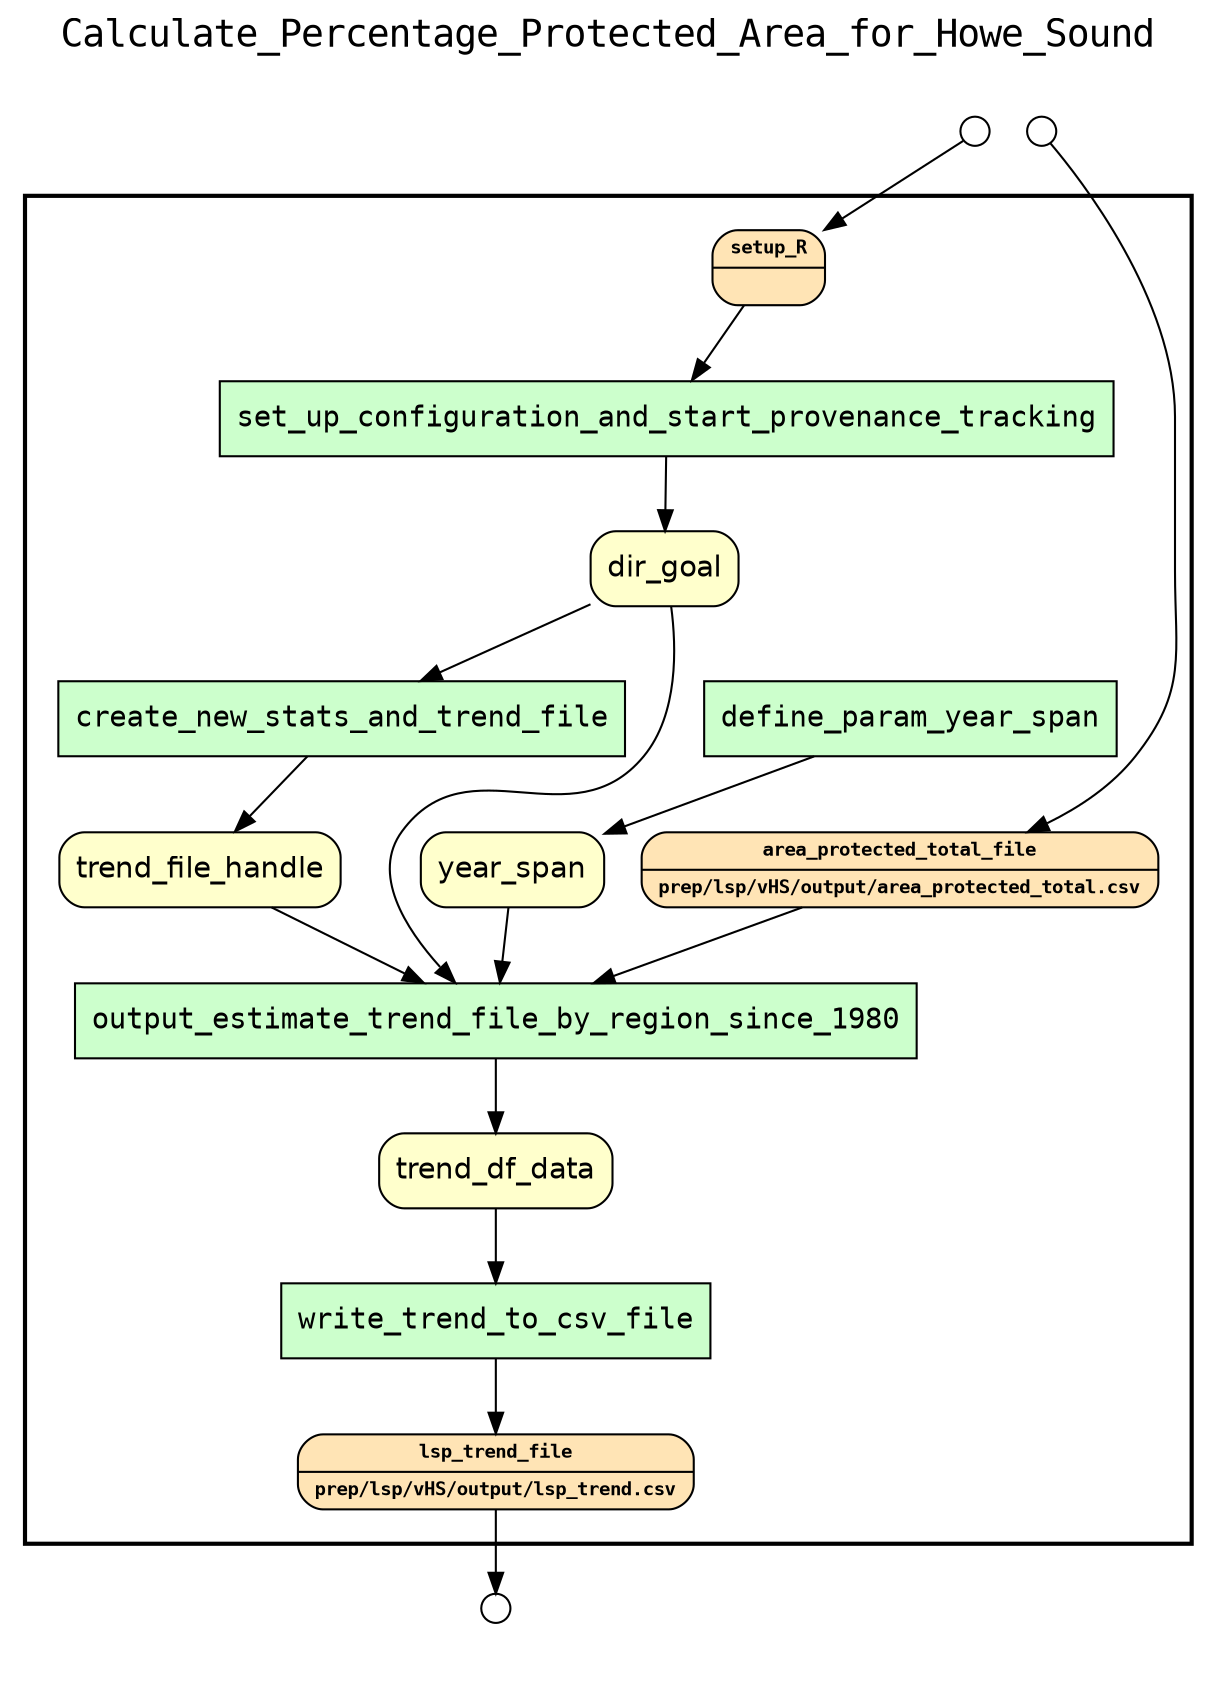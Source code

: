 
digraph yw_data_view {
rankdir=TB
fontname=Courier; fontsize=18; labelloc=t
label="Calculate_Percentage_Protected_Area_for_Howe_Sound"
subgraph cluster_workflow { label=""; color=black; penwidth=2
subgraph cluster_workflow_inner { label=""; color=white
node[shape=box style="filled" fillcolor="#CCFFCC" peripheries=1 fontname=Courier]
output_estimate_trend_file_by_region_since_1980
define_param_year_span
create_new_stats_and_trend_file
set_up_configuration_and_start_provenance_tracking
write_trend_to_csv_file
node[shape=box style="filled" fillcolor="#CCFFCC" peripheries=1 fontname=Courier]
node[shape=box style="rounded,filled" fillcolor="#FFFFCC" peripheries=1 fontname=Helvetica]
dir_goal
trend_file_handle
year_span
trend_df_data
node[shape=box style="rounded,filled" fillcolor="#FFE4B5" peripheries=1 fontname="Courier-Bold" fontsize=9]
setup_R[shape=record rankdir=LR label="{<f0> setup_R |<f1>}"]
area_protected_total_file[shape=record rankdir=LR label="{<f0> area_protected_total_file |<f1>prep/lsp/vHS/output/area_protected_total.csv\l}"]
node[shape=box style="rounded,filled" fillcolor="#FFE4B5" peripheries=1 fontname="Courier-Bold" fontsize=9]
lsp_trend_file[shape=record rankdir=LR label="{<f0> lsp_trend_file |<f1>prep/lsp/vHS/output/lsp_trend.csv\l}"]
node[shape=box style="rounded,filled" fillcolor="#FFFFFF" peripheries=1 fontname=Helvetica]
}}
subgraph cluster_inflows { label=""; color=white; penwidth=2
subgraph cluster_inflows_inner { label=""; color=white
node[shape=circle fillcolor="#FFFFFF" peripheries=1 width=0.2]
setup_R_inflow [label=""]
area_protected_total_file_inflow [label=""]
}}
subgraph cluster_outflows { label=""; color=white; penwidth=2
subgraph cluster_outflows_inner { label=""; color=white
node[shape=circle fillcolor="#FFFFFF" peripheries=1 width=0.2]
lsp_trend_file_outflow [label=""]
}}
trend_df_data -> write_trend_to_csv_file
area_protected_total_file -> output_estimate_trend_file_by_region_since_1980
year_span -> output_estimate_trend_file_by_region_since_1980
trend_file_handle -> output_estimate_trend_file_by_region_since_1980
dir_goal -> output_estimate_trend_file_by_region_since_1980
dir_goal -> create_new_stats_and_trend_file
setup_R -> set_up_configuration_and_start_provenance_tracking
set_up_configuration_and_start_provenance_tracking -> dir_goal
create_new_stats_and_trend_file -> trend_file_handle
define_param_year_span -> year_span
output_estimate_trend_file_by_region_since_1980 -> trend_df_data
write_trend_to_csv_file -> lsp_trend_file
setup_R_inflow -> setup_R
area_protected_total_file_inflow -> area_protected_total_file
lsp_trend_file -> lsp_trend_file_outflow
}

